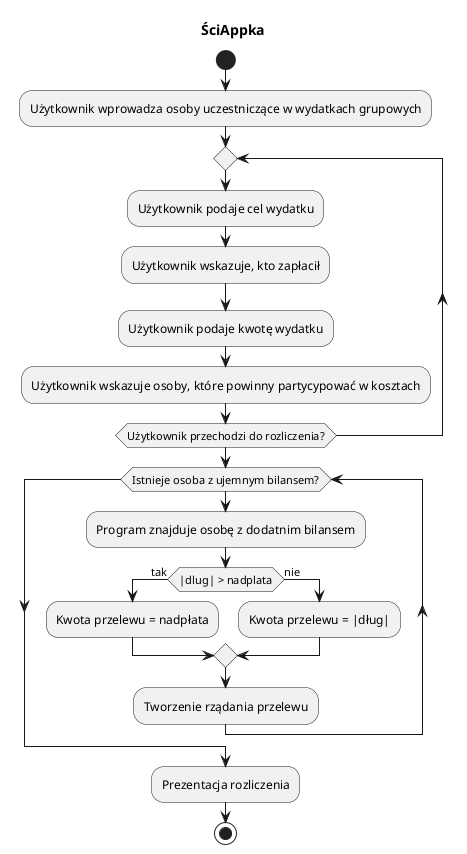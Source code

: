 @startuml
Title ŚciAppka
start
:Użytkownik wprowadza osoby uczestniczące w wydatkach grupowych;
repeat
    :Użytkownik podaje cel wydatku;
    :Użytkownik wskazuje, kto zapłacił;
    :Użytkownik podaje kwotę wydatku;
    :Użytkownik wskazuje osoby, które powinny partycypować w kosztach;
repeat while (Użytkownik przechodzi do rozliczenia?)
while (Istnieje osoba z ujemnym bilansem?)
    :Program znajduje osobę z dodatnim bilansem;
    if (|dlug| > nadplata) then (tak)
        :Kwota przelewu = nadpłata;
    else (nie)
        :Kwota przelewu = |dług|;
    endif
    :Tworzenie rządania przelewu;
endwhile
:Prezentacja rozliczenia;
stop
@enduml

